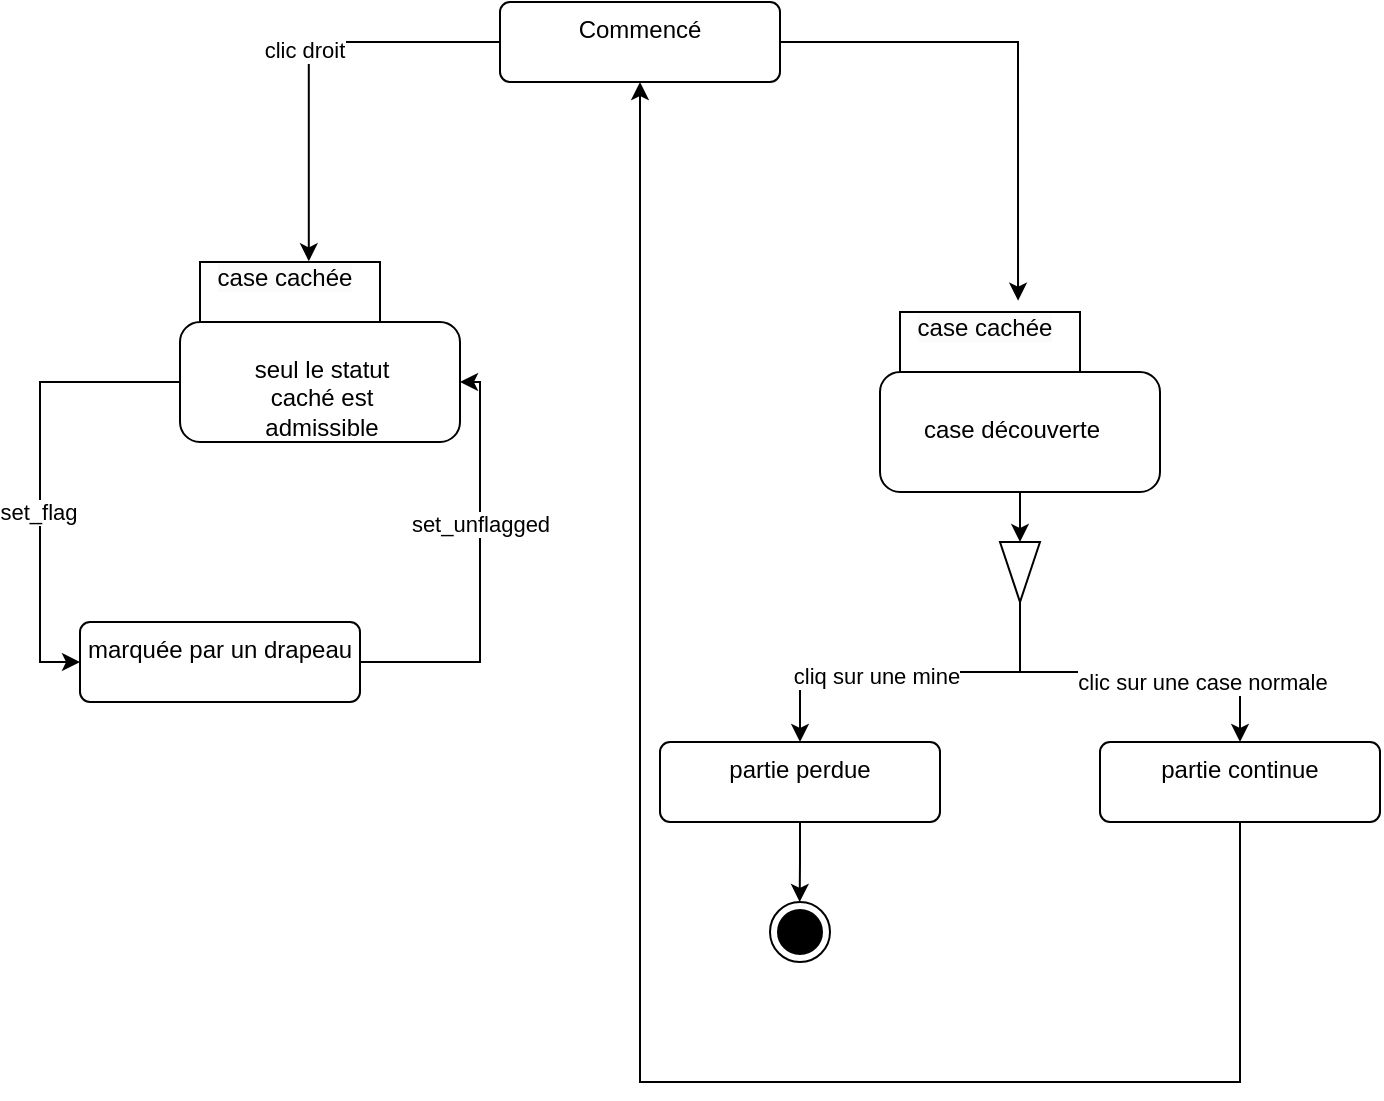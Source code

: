 <mxfile version="24.8.3">
  <diagram id="R2lEEEUBdFMjLlhIrx00" name="Page-1">
    <mxGraphModel dx="1477" dy="704" grid="1" gridSize="10" guides="1" tooltips="1" connect="1" arrows="1" fold="1" page="1" pageScale="1" pageWidth="850" pageHeight="1100" math="0" shadow="0" extFonts="Permanent Marker^https://fonts.googleapis.com/css?family=Permanent+Marker">
      <root>
        <mxCell id="0" />
        <mxCell id="1" parent="0" />
        <mxCell id="YlAMJi-gdCCwd9eOHqb1-10" style="edgeStyle=orthogonalEdgeStyle;rounded=0;orthogonalLoop=1;jettySize=auto;html=1;entryX=0.46;entryY=-0.004;entryDx=0;entryDy=0;entryPerimeter=0;" edge="1" parent="1" source="YlAMJi-gdCCwd9eOHqb1-9" target="YlAMJi-gdCCwd9eOHqb1-14">
          <mxGeometry relative="1" as="geometry">
            <mxPoint x="280" y="150" as="targetPoint" />
          </mxGeometry>
        </mxCell>
        <mxCell id="YlAMJi-gdCCwd9eOHqb1-11" value="clic droit" style="edgeLabel;html=1;align=center;verticalAlign=middle;resizable=0;points=[];" vertex="1" connectable="0" parent="YlAMJi-gdCCwd9eOHqb1-10">
          <mxGeometry x="-0.031" y="-3" relative="1" as="geometry">
            <mxPoint as="offset" />
          </mxGeometry>
        </mxCell>
        <mxCell id="YlAMJi-gdCCwd9eOHqb1-9" value="Commencé" style="html=1;align=center;verticalAlign=top;rounded=1;absoluteArcSize=1;arcSize=10;dashed=0;whiteSpace=wrap;" vertex="1" parent="1">
          <mxGeometry x="380" y="60" width="140" height="40" as="geometry" />
        </mxCell>
        <mxCell id="YlAMJi-gdCCwd9eOHqb1-17" style="edgeStyle=orthogonalEdgeStyle;rounded=0;orthogonalLoop=1;jettySize=auto;html=1;exitX=0;exitY=0;exitDx=0;exitDy=60;exitPerimeter=0;entryX=0;entryY=0.5;entryDx=0;entryDy=0;" edge="1" parent="1" source="YlAMJi-gdCCwd9eOHqb1-14" target="YlAMJi-gdCCwd9eOHqb1-15">
          <mxGeometry relative="1" as="geometry" />
        </mxCell>
        <mxCell id="YlAMJi-gdCCwd9eOHqb1-19" value="set_flag" style="edgeLabel;html=1;align=center;verticalAlign=middle;resizable=0;points=[];" vertex="1" connectable="0" parent="YlAMJi-gdCCwd9eOHqb1-17">
          <mxGeometry x="0.174" y="-1" relative="1" as="geometry">
            <mxPoint as="offset" />
          </mxGeometry>
        </mxCell>
        <mxCell id="YlAMJi-gdCCwd9eOHqb1-14" value="&#xa;&lt;span style=&quot;color: rgb(0, 0, 0); font-family: Helvetica; font-size: 12px; font-style: normal; font-variant-ligatures: normal; font-variant-caps: normal; font-weight: 400; letter-spacing: normal; orphans: 2; text-align: center; text-indent: 0px; text-transform: none; widows: 2; word-spacing: 0px; -webkit-text-stroke-width: 0px; white-space: normal; background-color: rgb(251, 251, 251); text-decoration-thickness: initial; text-decoration-style: initial; text-decoration-color: initial; display: inline !important; float: none;&quot;&gt;case cachée&lt;/span&gt;&#xa;&#xa;" style="shape=folder;align=center;verticalAlign=middle;fontStyle=0;tabWidth=100;tabHeight=30;tabPosition=left;html=1;boundedLbl=1;labelInHeader=1;rounded=1;absoluteArcSize=1;arcSize=10;whiteSpace=wrap;" vertex="1" parent="1">
          <mxGeometry x="220" y="190" width="140" height="90" as="geometry" />
        </mxCell>
        <mxCell id="YlAMJi-gdCCwd9eOHqb1-15" value="marquée par un drapeau" style="html=1;align=center;verticalAlign=top;rounded=1;absoluteArcSize=1;arcSize=10;dashed=0;whiteSpace=wrap;" vertex="1" parent="1">
          <mxGeometry x="170" y="370" width="140" height="40" as="geometry" />
        </mxCell>
        <mxCell id="YlAMJi-gdCCwd9eOHqb1-16" style="edgeStyle=orthogonalEdgeStyle;rounded=0;orthogonalLoop=1;jettySize=auto;html=1;exitX=1;exitY=0.5;exitDx=0;exitDy=0;entryX=0;entryY=0;entryDx=140;entryDy=60;entryPerimeter=0;" edge="1" parent="1" source="YlAMJi-gdCCwd9eOHqb1-15" target="YlAMJi-gdCCwd9eOHqb1-14">
          <mxGeometry relative="1" as="geometry">
            <Array as="points">
              <mxPoint x="370" y="390" />
              <mxPoint x="370" y="250" />
            </Array>
          </mxGeometry>
        </mxCell>
        <mxCell id="YlAMJi-gdCCwd9eOHqb1-20" value="set_unflagged" style="edgeLabel;html=1;align=center;verticalAlign=middle;resizable=0;points=[];" vertex="1" connectable="0" parent="YlAMJi-gdCCwd9eOHqb1-16">
          <mxGeometry x="0.235" relative="1" as="geometry">
            <mxPoint as="offset" />
          </mxGeometry>
        </mxCell>
        <mxCell id="YlAMJi-gdCCwd9eOHqb1-18" value="&lt;div style=&quot;text-align: center;&quot;&gt;&lt;span style=&quot;background-color: initial;&quot;&gt;seul le statut caché est admissible&lt;/span&gt;&lt;/div&gt;" style="text;whiteSpace=wrap;html=1;" vertex="1" parent="1">
          <mxGeometry x="240" y="230" width="100" height="40" as="geometry" />
        </mxCell>
        <mxCell id="YlAMJi-gdCCwd9eOHqb1-29" style="edgeStyle=orthogonalEdgeStyle;rounded=0;orthogonalLoop=1;jettySize=auto;html=1;exitX=0.5;exitY=1;exitDx=0;exitDy=0;exitPerimeter=0;entryX=0;entryY=0.5;entryDx=0;entryDy=0;" edge="1" parent="1" source="YlAMJi-gdCCwd9eOHqb1-21" target="YlAMJi-gdCCwd9eOHqb1-26">
          <mxGeometry relative="1" as="geometry" />
        </mxCell>
        <mxCell id="YlAMJi-gdCCwd9eOHqb1-21" value="&#xa;&lt;span style=&quot;color: rgb(0, 0, 0); font-family: Helvetica; font-size: 12px; font-style: normal; font-variant-ligatures: normal; font-variant-caps: normal; font-weight: 400; letter-spacing: normal; orphans: 2; text-align: center; text-indent: 0px; text-transform: none; widows: 2; word-spacing: 0px; -webkit-text-stroke-width: 0px; white-space: normal; background-color: rgb(251, 251, 251); text-decoration-thickness: initial; text-decoration-style: initial; text-decoration-color: initial; display: inline !important; float: none;&quot;&gt;case cachée&lt;/span&gt;&#xa;&#xa;" style="shape=folder;align=center;verticalAlign=middle;fontStyle=0;tabWidth=100;tabHeight=30;tabPosition=left;html=1;boundedLbl=1;labelInHeader=1;rounded=1;absoluteArcSize=1;arcSize=10;whiteSpace=wrap;" vertex="1" parent="1">
          <mxGeometry x="570" y="215" width="140" height="90" as="geometry" />
        </mxCell>
        <mxCell id="YlAMJi-gdCCwd9eOHqb1-22" value="&lt;div style=&quot;text-align: center;&quot;&gt;&lt;span style=&quot;background-color: initial;&quot;&gt;case découverte&lt;/span&gt;&lt;/div&gt;" style="text;whiteSpace=wrap;html=1;" vertex="1" parent="1">
          <mxGeometry x="590" y="260" width="100" height="40" as="geometry" />
        </mxCell>
        <mxCell id="YlAMJi-gdCCwd9eOHqb1-23" style="edgeStyle=orthogonalEdgeStyle;rounded=0;orthogonalLoop=1;jettySize=auto;html=1;exitX=1;exitY=0.5;exitDx=0;exitDy=0;entryX=0.493;entryY=-0.063;entryDx=0;entryDy=0;entryPerimeter=0;" edge="1" parent="1" source="YlAMJi-gdCCwd9eOHqb1-9" target="YlAMJi-gdCCwd9eOHqb1-21">
          <mxGeometry relative="1" as="geometry" />
        </mxCell>
        <mxCell id="YlAMJi-gdCCwd9eOHqb1-46" style="edgeStyle=orthogonalEdgeStyle;rounded=0;orthogonalLoop=1;jettySize=auto;html=1;exitX=0.5;exitY=1;exitDx=0;exitDy=0;" edge="1" parent="1" source="YlAMJi-gdCCwd9eOHqb1-24">
          <mxGeometry relative="1" as="geometry">
            <mxPoint x="529.842" y="510" as="targetPoint" />
          </mxGeometry>
        </mxCell>
        <mxCell id="YlAMJi-gdCCwd9eOHqb1-24" value="partie perdue" style="html=1;align=center;verticalAlign=top;rounded=1;absoluteArcSize=1;arcSize=10;dashed=0;whiteSpace=wrap;" vertex="1" parent="1">
          <mxGeometry x="460" y="430" width="140" height="40" as="geometry" />
        </mxCell>
        <mxCell id="YlAMJi-gdCCwd9eOHqb1-42" style="edgeStyle=orthogonalEdgeStyle;rounded=0;orthogonalLoop=1;jettySize=auto;html=1;entryX=0.5;entryY=1;entryDx=0;entryDy=0;" edge="1" parent="1" source="YlAMJi-gdCCwd9eOHqb1-25" target="YlAMJi-gdCCwd9eOHqb1-9">
          <mxGeometry relative="1" as="geometry">
            <Array as="points">
              <mxPoint x="750" y="600" />
              <mxPoint x="450" y="600" />
            </Array>
          </mxGeometry>
        </mxCell>
        <mxCell id="YlAMJi-gdCCwd9eOHqb1-25" value="partie continue" style="html=1;align=center;verticalAlign=top;rounded=1;absoluteArcSize=1;arcSize=10;dashed=0;whiteSpace=wrap;" vertex="1" parent="1">
          <mxGeometry x="680" y="430" width="140" height="40" as="geometry" />
        </mxCell>
        <mxCell id="YlAMJi-gdCCwd9eOHqb1-31" style="edgeStyle=orthogonalEdgeStyle;rounded=0;orthogonalLoop=1;jettySize=auto;html=1;exitX=1;exitY=0.5;exitDx=0;exitDy=0;" edge="1" parent="1" source="YlAMJi-gdCCwd9eOHqb1-26" target="YlAMJi-gdCCwd9eOHqb1-24">
          <mxGeometry relative="1" as="geometry" />
        </mxCell>
        <mxCell id="YlAMJi-gdCCwd9eOHqb1-33" value="cliq sur une mine" style="edgeLabel;html=1;align=center;verticalAlign=middle;resizable=0;points=[];" vertex="1" connectable="0" parent="YlAMJi-gdCCwd9eOHqb1-31">
          <mxGeometry x="0.193" y="2" relative="1" as="geometry">
            <mxPoint as="offset" />
          </mxGeometry>
        </mxCell>
        <mxCell id="YlAMJi-gdCCwd9eOHqb1-32" style="edgeStyle=orthogonalEdgeStyle;rounded=0;orthogonalLoop=1;jettySize=auto;html=1;exitX=1;exitY=0.5;exitDx=0;exitDy=0;entryX=0.5;entryY=0;entryDx=0;entryDy=0;" edge="1" parent="1" source="YlAMJi-gdCCwd9eOHqb1-26" target="YlAMJi-gdCCwd9eOHqb1-25">
          <mxGeometry relative="1" as="geometry" />
        </mxCell>
        <mxCell id="YlAMJi-gdCCwd9eOHqb1-34" value="clic sur une case normale" style="edgeLabel;html=1;align=center;verticalAlign=middle;resizable=0;points=[];" vertex="1" connectable="0" parent="YlAMJi-gdCCwd9eOHqb1-32">
          <mxGeometry x="0.23" y="-1" relative="1" as="geometry">
            <mxPoint x="15" y="4" as="offset" />
          </mxGeometry>
        </mxCell>
        <mxCell id="YlAMJi-gdCCwd9eOHqb1-26" value="" style="triangle;whiteSpace=wrap;html=1;dashed=0;direction=south;" vertex="1" parent="1">
          <mxGeometry x="630" y="330" width="20" height="30" as="geometry" />
        </mxCell>
        <mxCell id="YlAMJi-gdCCwd9eOHqb1-43" value="" style="ellipse;html=1;shape=endState;fillColor=strokeColor;" vertex="1" parent="1">
          <mxGeometry x="515" y="510" width="30" height="30" as="geometry" />
        </mxCell>
        <mxCell id="YlAMJi-gdCCwd9eOHqb1-48" style="edgeStyle=orthogonalEdgeStyle;rounded=0;orthogonalLoop=1;jettySize=auto;html=1;exitX=0.5;exitY=1;exitDx=0;exitDy=0;" edge="1" parent="1" source="YlAMJi-gdCCwd9eOHqb1-25" target="YlAMJi-gdCCwd9eOHqb1-25">
          <mxGeometry relative="1" as="geometry" />
        </mxCell>
      </root>
    </mxGraphModel>
  </diagram>
</mxfile>
